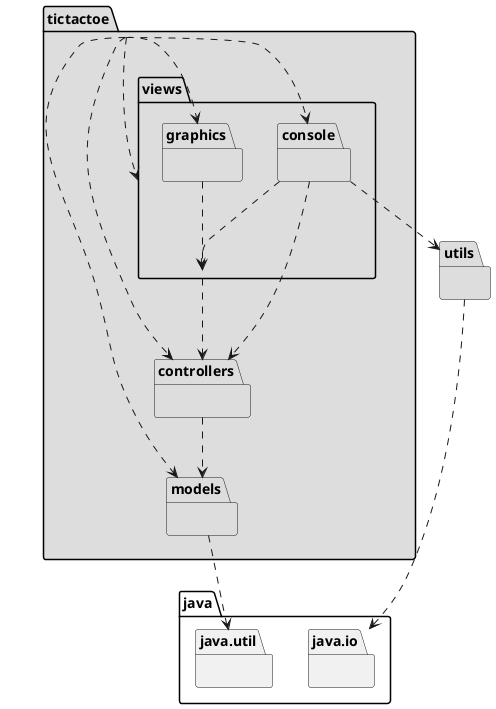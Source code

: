 @startuml arquitectura
package tictactoe #DDDDDD { }
tictactoe .down.> tictactoe.views.graphics
tictactoe .down.> tictactoe.models
tictactoe .down.> tictactoe.views.console
tictactoe .down.> tictactoe.controllers
tictactoe .down.> tictactoe.views

package tictactoe.controllers #DDDDDD { }
tictactoe.controllers .down.> tictactoe.models

package tictactoe.models #DDDDDD { }
package java.util{ }
tictactoe.models .down.> java.util

package utils #DDDDDD { }
package java.io{ }
utils .down.> java.io

package tictactoe.views #DDDDDD { }
tictactoe.views .down.> tictactoe.controllers

package tictactoe.views.console #DDDDDD { }
tictactoe.views.console .down.> tictactoe.views
tictactoe.views.console .down.> tictactoe.controllers
tictactoe.views.console .down.> utils

package tictactoe.views.graphics #DDDDDD { }
tictactoe.views.graphics .down.> tictactoe.views

@enduml
